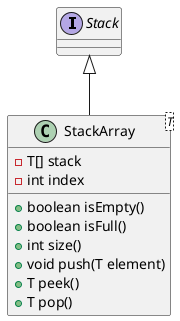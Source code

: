 @startuml
'https://plantuml.com/class-diagram



Stack <|-- StackArray

interface Stack {
}



class StackArray<T> {
    - T[] stack
    - int index
    +boolean isEmpty()
    +boolean isFull()
    +int size()
    +void push(T element)
    +T peek()
    +T pop()
}


@enduml